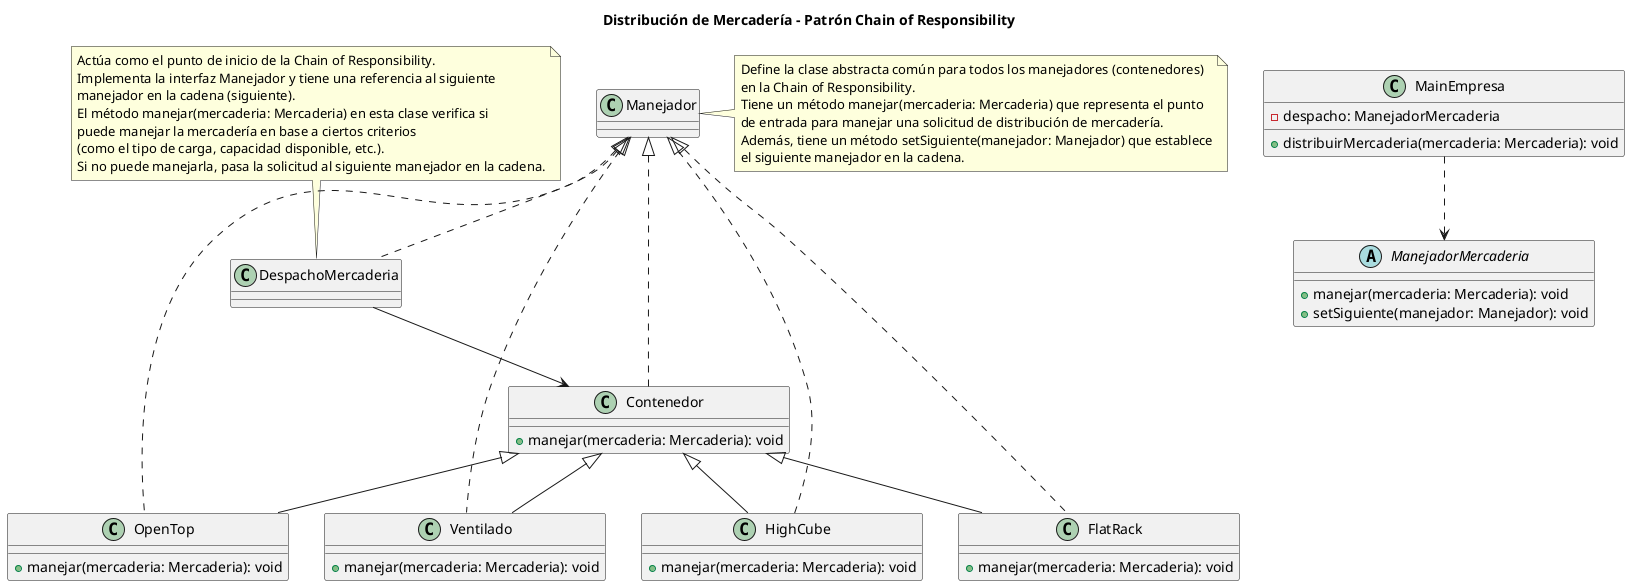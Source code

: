 @startuml

title **Distribución de Mercadería - Patrón Chain of Responsibility**

abstract class ManejadorMercaderia {
    + manejar(mercaderia: Mercaderia): void
    + setSiguiente(manejador: Manejador): void
}

class Contenedor {
    + manejar(mercaderia: Mercaderia): void
}

class Ventilado {
    + manejar(mercaderia: Mercaderia): void
}

class HighCube {
    + manejar(mercaderia: Mercaderia): void
}

class FlatRack {
    + manejar(mercaderia: Mercaderia): void
}

class OpenTop {
    + manejar(mercaderia: Mercaderia): void
}

class MainEmpresa {
    - despacho: ManejadorMercaderia
    + distribuirMercaderia(mercaderia: Mercaderia): void
}

' relaciones 

MainEmpresa ..> ManejadorMercaderia

DespachoMercaderia --> Contenedor
Contenedor <|-- Ventilado
Contenedor <|-- HighCube
Contenedor <|-- FlatRack
Contenedor <|-- OpenTop

Manejador <|.. DespachoMercaderia
Manejador <|.. Contenedor
Manejador <|.. Ventilado
Manejador <|.. HighCube
Manejador <|.. FlatRack
Manejador <|.. OpenTop

' notas

note right of Manejador
Define la clase abstracta común para todos los manejadores (contenedores)
en la Chain of Responsibility. 
Tiene un método manejar(mercaderia: Mercaderia) que representa el punto
de entrada para manejar una solicitud de distribución de mercadería.
Además, tiene un método setSiguiente(manejador: Manejador) que establece
el siguiente manejador en la cadena.
end note 

note top of DespachoMercaderia
Actúa como el punto de inicio de la Chain of Responsibility. 
Implementa la interfaz Manejador y tiene una referencia al siguiente
manejador en la cadena (siguiente). 
El método manejar(mercaderia: Mercaderia) en esta clase verifica si 
puede manejar la mercadería en base a ciertos criterios 
(como el tipo de carga, capacidad disponible, etc.). 
Si no puede manejarla, pasa la solicitud al siguiente manejador en la cadena.
end note
@enduml
